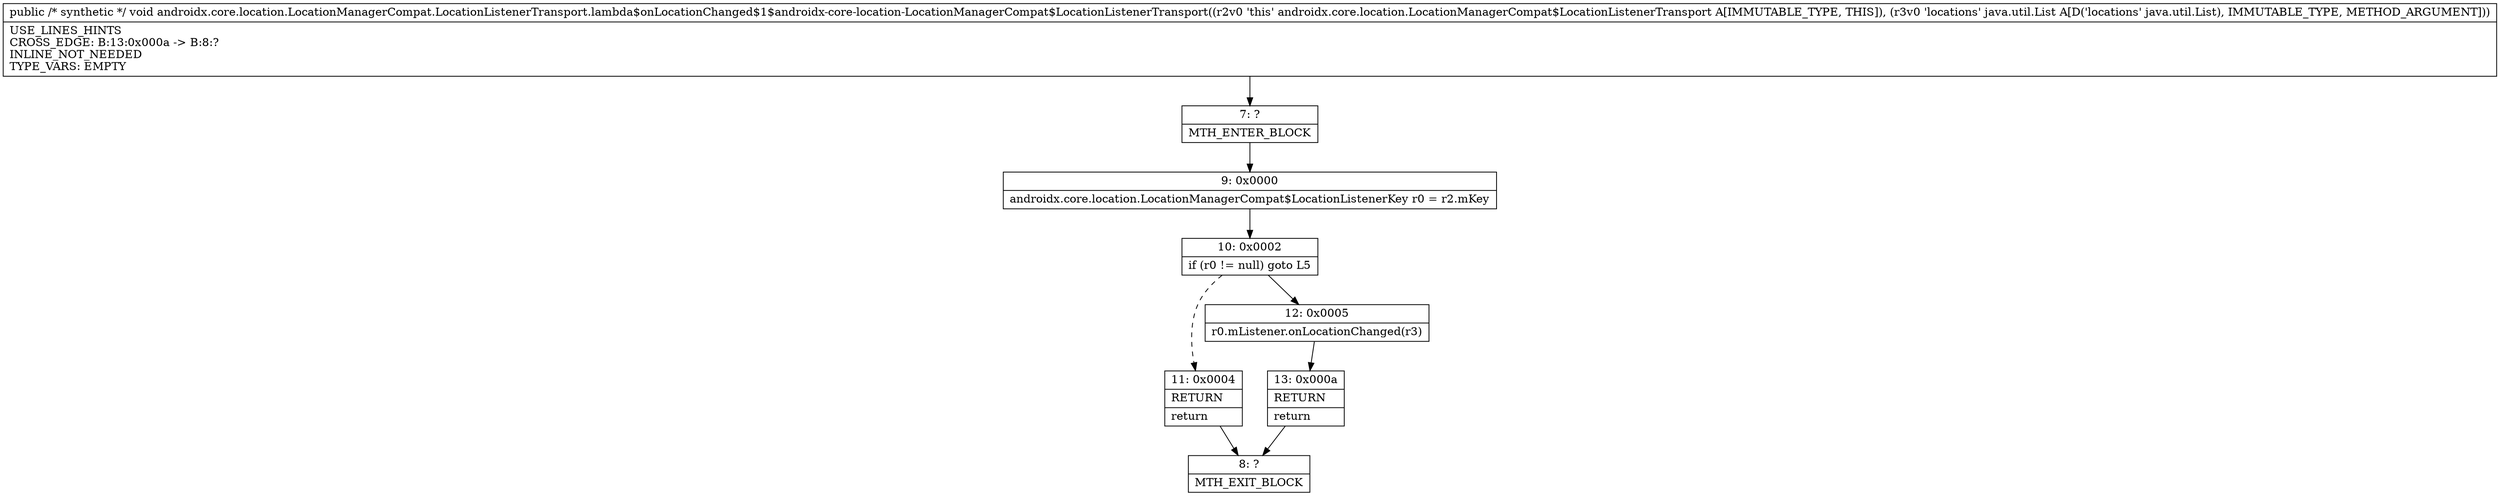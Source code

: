 digraph "CFG forandroidx.core.location.LocationManagerCompat.LocationListenerTransport.lambda$onLocationChanged$1$androidx\-core\-location\-LocationManagerCompat$LocationListenerTransport(Ljava\/util\/List;)V" {
Node_7 [shape=record,label="{7\:\ ?|MTH_ENTER_BLOCK\l}"];
Node_9 [shape=record,label="{9\:\ 0x0000|androidx.core.location.LocationManagerCompat$LocationListenerKey r0 = r2.mKey\l}"];
Node_10 [shape=record,label="{10\:\ 0x0002|if (r0 != null) goto L5\l}"];
Node_11 [shape=record,label="{11\:\ 0x0004|RETURN\l|return\l}"];
Node_8 [shape=record,label="{8\:\ ?|MTH_EXIT_BLOCK\l}"];
Node_12 [shape=record,label="{12\:\ 0x0005|r0.mListener.onLocationChanged(r3)\l}"];
Node_13 [shape=record,label="{13\:\ 0x000a|RETURN\l|return\l}"];
MethodNode[shape=record,label="{public \/* synthetic *\/ void androidx.core.location.LocationManagerCompat.LocationListenerTransport.lambda$onLocationChanged$1$androidx\-core\-location\-LocationManagerCompat$LocationListenerTransport((r2v0 'this' androidx.core.location.LocationManagerCompat$LocationListenerTransport A[IMMUTABLE_TYPE, THIS]), (r3v0 'locations' java.util.List A[D('locations' java.util.List), IMMUTABLE_TYPE, METHOD_ARGUMENT]))  | USE_LINES_HINTS\lCROSS_EDGE: B:13:0x000a \-\> B:8:?\lINLINE_NOT_NEEDED\lTYPE_VARS: EMPTY\l}"];
MethodNode -> Node_7;Node_7 -> Node_9;
Node_9 -> Node_10;
Node_10 -> Node_11[style=dashed];
Node_10 -> Node_12;
Node_11 -> Node_8;
Node_12 -> Node_13;
Node_13 -> Node_8;
}

